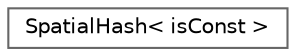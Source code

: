 digraph "Graphical Class Hierarchy"
{
 // LATEX_PDF_SIZE
  bgcolor="transparent";
  edge [fontname=Helvetica,fontsize=10,labelfontname=Helvetica,labelfontsize=10];
  node [fontname=Helvetica,fontsize=10,shape=box,height=0.2,width=0.4];
  rankdir="LR";
  Node0 [id="Node000000",label="SpatialHash\< isConst \>",height=0.2,width=0.4,color="grey40", fillcolor="white", style="filled",URL="$classSpatialHash.html",tooltip=" "];
}
